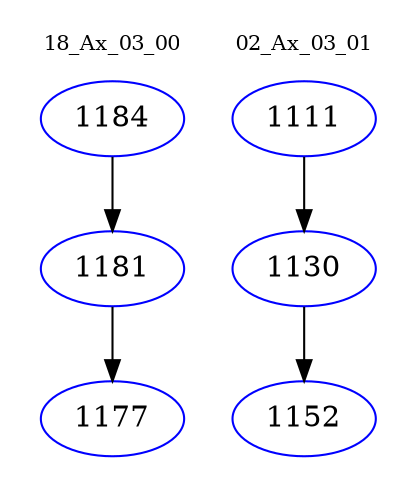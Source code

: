 digraph{
subgraph cluster_0 {
color = white
label = "18_Ax_03_00";
fontsize=10;
T0_1184 [label="1184", color="blue"]
T0_1184 -> T0_1181 [color="black"]
T0_1181 [label="1181", color="blue"]
T0_1181 -> T0_1177 [color="black"]
T0_1177 [label="1177", color="blue"]
}
subgraph cluster_1 {
color = white
label = "02_Ax_03_01";
fontsize=10;
T1_1111 [label="1111", color="blue"]
T1_1111 -> T1_1130 [color="black"]
T1_1130 [label="1130", color="blue"]
T1_1130 -> T1_1152 [color="black"]
T1_1152 [label="1152", color="blue"]
}
}
